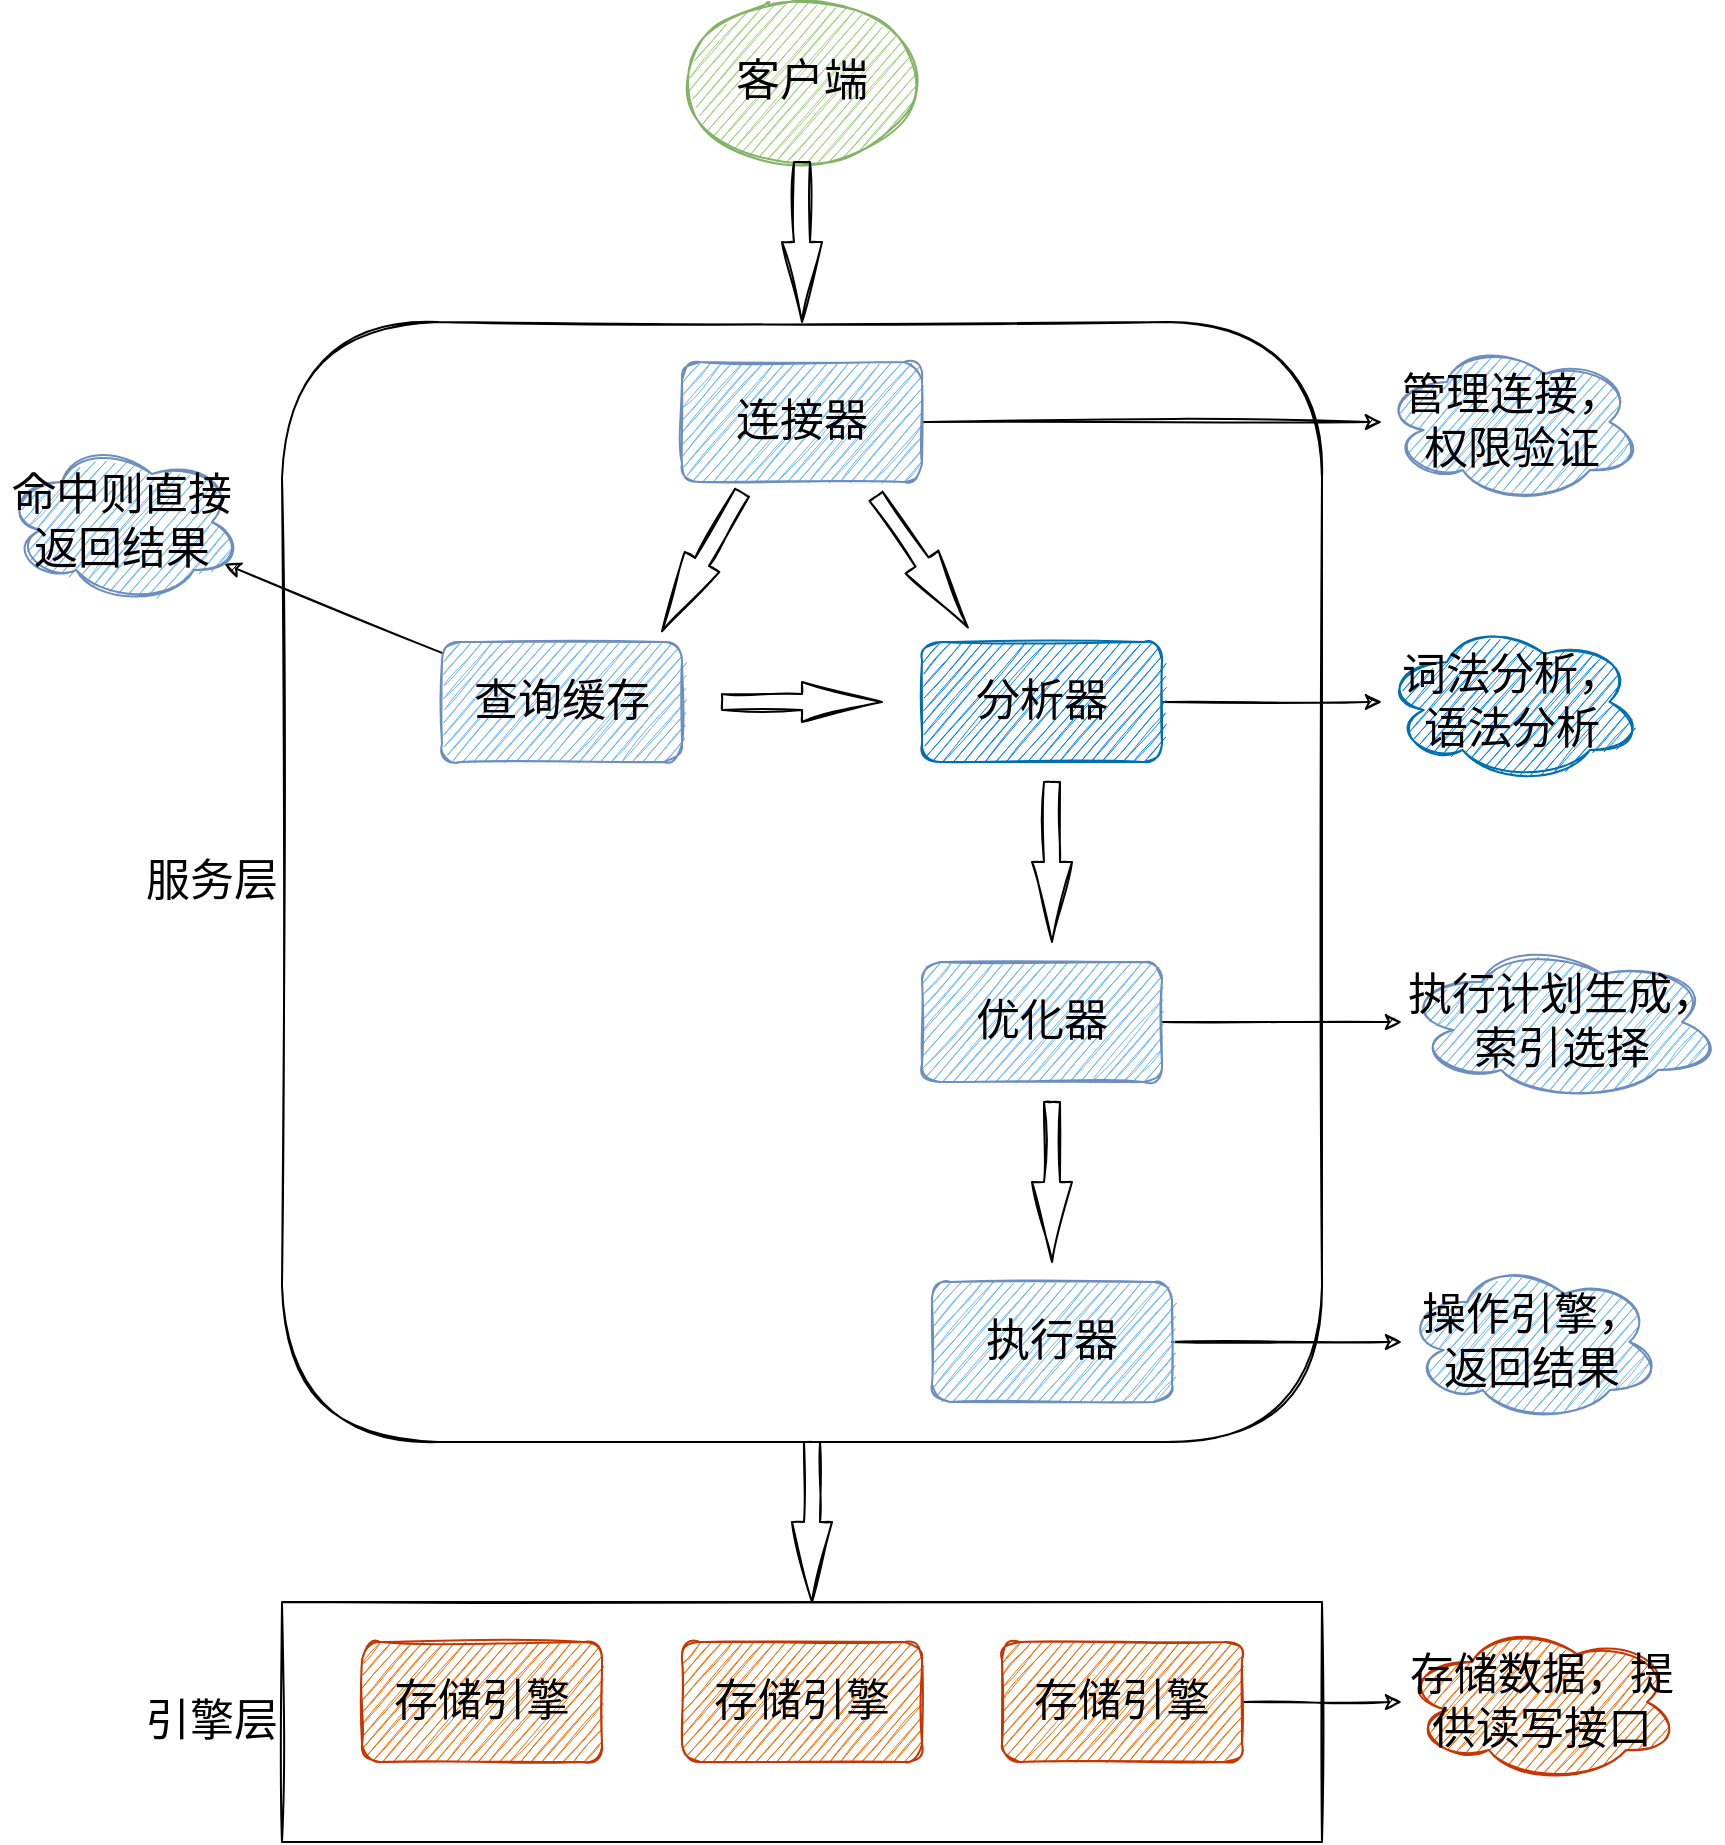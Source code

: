 <mxfile version="18.0.6" type="device"><diagram id="wFE0QG_FPsp0jaGvCLVb" name="Page-1"><mxGraphModel dx="1796" dy="610" grid="1" gridSize="10" guides="1" tooltips="1" connect="1" arrows="1" fold="1" page="1" pageScale="1" pageWidth="850" pageHeight="1100" math="0" shadow="0"><root><mxCell id="0"/><mxCell id="1" parent="0"/><mxCell id="B6tDY69jk_feC_TxPZJi-14" value="服务层" style="rounded=1;whiteSpace=wrap;html=1;glass=0;sketch=1;fontFamily=Long Cang;fontSize=22;strokeWidth=1;shadow=0;fontSource=https%3A%2F%2Ffonts.googleapis.com%2Fcss%3Ffamily%3DLong%2BCang;labelPosition=left;verticalLabelPosition=middle;align=right;verticalAlign=middle;" parent="1" vertex="1"><mxGeometry x="-660" y="200" width="520" height="560" as="geometry"/></mxCell><mxCell id="B6tDY69jk_feC_TxPZJi-3" value="客户端" style="ellipse;whiteSpace=wrap;html=1;sketch=1;fontFamily=Long Cang;fontSize=22;fillColor=#97D077;strokeColor=#82b366;fontSource=https%3A%2F%2Ffonts.googleapis.com%2Fcss%3Ffamily%3DLong%2BCang;" parent="1" vertex="1"><mxGeometry x="-460" y="40" width="120" height="80" as="geometry"/></mxCell><mxCell id="B6tDY69jk_feC_TxPZJi-33" value="" style="edgeStyle=none;rounded=0;sketch=1;orthogonalLoop=1;jettySize=auto;html=1;fontFamily=Long Cang;fontSource=https%3A%2F%2Ffonts.googleapis.com%2Fcss%3Ffamily%3DLong%2BCang;fontSize=22;fontColor=#000000;" parent="1" source="B6tDY69jk_feC_TxPZJi-5" target="B6tDY69jk_feC_TxPZJi-32" edge="1"><mxGeometry relative="1" as="geometry"/></mxCell><mxCell id="B6tDY69jk_feC_TxPZJi-5" value="连接器" style="rounded=1;whiteSpace=wrap;html=1;sketch=1;fontFamily=Long Cang;fontSize=22;fillColor=#66B2FF;strokeColor=#6c8ebf;fontSource=https%3A%2F%2Ffonts.googleapis.com%2Fcss%3Ffamily%3DLong%2BCang;" parent="1" vertex="1"><mxGeometry x="-460" y="220" width="120" height="60" as="geometry"/></mxCell><mxCell id="B6tDY69jk_feC_TxPZJi-43" value="" style="edgeStyle=none;rounded=0;sketch=1;orthogonalLoop=1;jettySize=auto;html=1;fontFamily=Long Cang;fontSource=https%3A%2F%2Ffonts.googleapis.com%2Fcss%3Ffamily%3DLong%2BCang;fontSize=22;fontColor=#000000;" parent="1" source="B6tDY69jk_feC_TxPZJi-6" target="B6tDY69jk_feC_TxPZJi-42" edge="1"><mxGeometry relative="1" as="geometry"/></mxCell><mxCell id="B6tDY69jk_feC_TxPZJi-6" value="查询缓存" style="rounded=1;whiteSpace=wrap;html=1;sketch=1;fontFamily=Long Cang;fontSize=22;fillColor=#66B2FF;strokeColor=#6c8ebf;fontSource=https%3A%2F%2Ffonts.googleapis.com%2Fcss%3Ffamily%3DLong%2BCang;" parent="1" vertex="1"><mxGeometry x="-580" y="360" width="120" height="60" as="geometry"/></mxCell><mxCell id="B6tDY69jk_feC_TxPZJi-35" value="" style="edgeStyle=none;rounded=0;sketch=1;orthogonalLoop=1;jettySize=auto;html=1;fontFamily=Long Cang;fontSource=https%3A%2F%2Ffonts.googleapis.com%2Fcss%3Ffamily%3DLong%2BCang;fontSize=22;fontColor=#000000;" parent="1" source="B6tDY69jk_feC_TxPZJi-7" target="B6tDY69jk_feC_TxPZJi-34" edge="1"><mxGeometry relative="1" as="geometry"/></mxCell><mxCell id="B6tDY69jk_feC_TxPZJi-7" value="分析器" style="rounded=1;whiteSpace=wrap;html=1;sketch=1;fontFamily=Long Cang;fontSize=22;fillColor=#007FFF;strokeColor=#006EAF;fontColor=#000000;fontSource=https%3A%2F%2Ffonts.googleapis.com%2Fcss%3Ffamily%3DLong%2BCang;" parent="1" vertex="1"><mxGeometry x="-340" y="360" width="120" height="60" as="geometry"/></mxCell><mxCell id="B6tDY69jk_feC_TxPZJi-37" value="" style="edgeStyle=none;rounded=0;sketch=1;orthogonalLoop=1;jettySize=auto;html=1;fontFamily=Long Cang;fontSource=https%3A%2F%2Ffonts.googleapis.com%2Fcss%3Ffamily%3DLong%2BCang;fontSize=22;fontColor=#000000;" parent="1" source="B6tDY69jk_feC_TxPZJi-9" target="B6tDY69jk_feC_TxPZJi-36" edge="1"><mxGeometry relative="1" as="geometry"/></mxCell><mxCell id="B6tDY69jk_feC_TxPZJi-9" value="优化器" style="rounded=1;whiteSpace=wrap;html=1;sketch=1;fontFamily=Long Cang;fontSize=22;fillColor=#66B2FF;strokeColor=#6c8ebf;fontSource=https%3A%2F%2Ffonts.googleapis.com%2Fcss%3Ffamily%3DLong%2BCang;" parent="1" vertex="1"><mxGeometry x="-340" y="520" width="120" height="60" as="geometry"/></mxCell><mxCell id="B6tDY69jk_feC_TxPZJi-39" value="" style="edgeStyle=none;rounded=0;sketch=1;orthogonalLoop=1;jettySize=auto;html=1;fontFamily=Long Cang;fontSource=https%3A%2F%2Ffonts.googleapis.com%2Fcss%3Ffamily%3DLong%2BCang;fontSize=22;fontColor=#000000;" parent="1" source="B6tDY69jk_feC_TxPZJi-10" target="B6tDY69jk_feC_TxPZJi-38" edge="1"><mxGeometry relative="1" as="geometry"/></mxCell><mxCell id="B6tDY69jk_feC_TxPZJi-10" value="执行器" style="rounded=1;whiteSpace=wrap;html=1;sketch=1;fontFamily=Long Cang;fontSize=22;fillColor=#66B2FF;strokeColor=#6c8ebf;fontSource=https%3A%2F%2Ffonts.googleapis.com%2Fcss%3Ffamily%3DLong%2BCang;" parent="1" vertex="1"><mxGeometry x="-335" y="680" width="120" height="60" as="geometry"/></mxCell><mxCell id="B6tDY69jk_feC_TxPZJi-16" value="引擎层" style="rounded=0;whiteSpace=wrap;html=1;shadow=0;glass=0;sketch=1;fontFamily=Long Cang;fontSize=22;fontColor=#000000;strokeWidth=1;fillColor=#FFFFFF;fontSource=https%3A%2F%2Ffonts.googleapis.com%2Fcss%3Ffamily%3DLong%2BCang;labelPosition=left;verticalLabelPosition=middle;align=right;verticalAlign=middle;" parent="1" vertex="1"><mxGeometry x="-660" y="840" width="520" height="120" as="geometry"/></mxCell><mxCell id="B6tDY69jk_feC_TxPZJi-17" value="存储引擎" style="rounded=1;whiteSpace=wrap;html=1;sketch=1;fontFamily=Long Cang;fontSize=22;fillColor=#fa6800;strokeColor=#C73500;fontColor=#000000;fontSource=https%3A%2F%2Ffonts.googleapis.com%2Fcss%3Ffamily%3DLong%2BCang;" parent="1" vertex="1"><mxGeometry x="-620" y="860" width="120" height="60" as="geometry"/></mxCell><mxCell id="B6tDY69jk_feC_TxPZJi-18" value="存储引擎" style="rounded=1;whiteSpace=wrap;html=1;sketch=1;fontFamily=Long Cang;fontSize=22;fillColor=#fa6800;strokeColor=#C73500;fontColor=#000000;fontSource=https%3A%2F%2Ffonts.googleapis.com%2Fcss%3Ffamily%3DLong%2BCang;" parent="1" vertex="1"><mxGeometry x="-460" y="860" width="120" height="60" as="geometry"/></mxCell><mxCell id="B6tDY69jk_feC_TxPZJi-41" value="" style="edgeStyle=none;rounded=0;sketch=1;orthogonalLoop=1;jettySize=auto;html=1;fontFamily=Long Cang;fontSource=https%3A%2F%2Ffonts.googleapis.com%2Fcss%3Ffamily%3DLong%2BCang;fontSize=22;fontColor=#000000;" parent="1" source="B6tDY69jk_feC_TxPZJi-19" target="B6tDY69jk_feC_TxPZJi-40" edge="1"><mxGeometry relative="1" as="geometry"/></mxCell><mxCell id="B6tDY69jk_feC_TxPZJi-19" value="存储引擎" style="rounded=1;whiteSpace=wrap;html=1;sketch=1;fontFamily=Long Cang;fontSize=22;fillColor=#fa6800;strokeColor=#C73500;fontColor=#000000;fontSource=https%3A%2F%2Ffonts.googleapis.com%2Fcss%3Ffamily%3DLong%2BCang;" parent="1" vertex="1"><mxGeometry x="-300" y="860" width="120" height="60" as="geometry"/></mxCell><mxCell id="B6tDY69jk_feC_TxPZJi-20" value="" style="html=1;shadow=0;dashed=0;align=center;verticalAlign=middle;shape=mxgraph.arrows2.arrow;dy=0.6;dx=40;flipH=1;notch=0;rounded=1;glass=0;sketch=1;fontFamily=Long Cang;fontSize=22;strokeWidth=1;rotation=-60;fillColor=none;fontSource=https%3A%2F%2Ffonts.googleapis.com%2Fcss%3Ffamily%3DLong%2BCang;" parent="1" vertex="1"><mxGeometry x="-490" y="310" width="80" height="20" as="geometry"/></mxCell><mxCell id="B6tDY69jk_feC_TxPZJi-23" value="" style="html=1;shadow=0;dashed=0;align=center;verticalAlign=middle;shape=mxgraph.arrows2.arrow;dy=0.6;dx=40;flipH=1;notch=0;rounded=1;glass=0;sketch=1;fontFamily=Long Cang;fontSize=22;strokeWidth=1;rotation=-125;fillColor=none;fontSource=https%3A%2F%2Ffonts.googleapis.com%2Fcss%3Ffamily%3DLong%2BCang;" parent="1" vertex="1"><mxGeometry x="-380" y="310" width="80" height="20" as="geometry"/></mxCell><mxCell id="B6tDY69jk_feC_TxPZJi-25" value="" style="html=1;shadow=0;dashed=0;align=center;verticalAlign=middle;shape=mxgraph.arrows2.arrow;dy=0.6;dx=40;flipH=1;notch=0;rounded=1;glass=0;sketch=1;fontFamily=Long Cang;fontSize=22;strokeWidth=1;rotation=-90;fillColor=none;fontSource=https%3A%2F%2Ffonts.googleapis.com%2Fcss%3Ffamily%3DLong%2BCang;" parent="1" vertex="1"><mxGeometry x="-315" y="460" width="80" height="20" as="geometry"/></mxCell><mxCell id="B6tDY69jk_feC_TxPZJi-26" value="" style="html=1;shadow=0;dashed=0;align=center;verticalAlign=middle;shape=mxgraph.arrows2.arrow;dy=0.6;dx=40;flipH=1;notch=0;rounded=1;glass=0;sketch=1;fontFamily=Long Cang;fontSize=22;strokeWidth=1;rotation=-90;fillColor=none;fontSource=https%3A%2F%2Ffonts.googleapis.com%2Fcss%3Ffamily%3DLong%2BCang;" parent="1" vertex="1"><mxGeometry x="-315" y="620" width="80" height="20" as="geometry"/></mxCell><mxCell id="B6tDY69jk_feC_TxPZJi-29" value="" style="html=1;shadow=0;dashed=0;align=center;verticalAlign=middle;shape=mxgraph.arrows2.arrow;dy=0.6;dx=40;flipH=1;notch=0;rounded=1;glass=0;sketch=1;fontFamily=Long Cang;fontSize=22;strokeWidth=1;rotation=-90;fillColor=none;fontSource=https%3A%2F%2Ffonts.googleapis.com%2Fcss%3Ffamily%3DLong%2BCang;" parent="1" vertex="1"><mxGeometry x="-440" y="150" width="80" height="20" as="geometry"/></mxCell><mxCell id="B6tDY69jk_feC_TxPZJi-30" value="" style="html=1;shadow=0;dashed=0;align=center;verticalAlign=middle;shape=mxgraph.arrows2.arrow;dy=0.6;dx=40;flipH=1;notch=0;rounded=1;glass=0;sketch=1;fontFamily=Long Cang;fontSize=22;strokeWidth=1;rotation=-90;fillColor=none;fontSource=https%3A%2F%2Ffonts.googleapis.com%2Fcss%3Ffamily%3DLong%2BCang;" parent="1" vertex="1"><mxGeometry x="-435" y="790" width="80" height="20" as="geometry"/></mxCell><mxCell id="B6tDY69jk_feC_TxPZJi-32" value="管理连接，权限验证" style="ellipse;shape=cloud;whiteSpace=wrap;html=1;fontSize=22;fontFamily=Long Cang;fillColor=#66B2FF;strokeColor=#6c8ebf;rounded=1;sketch=1;fontSource=https%3A%2F%2Ffonts.googleapis.com%2Fcss%3Ffamily%3DLong%2BCang;" parent="1" vertex="1"><mxGeometry x="-110" y="210" width="130" height="80" as="geometry"/></mxCell><mxCell id="B6tDY69jk_feC_TxPZJi-34" value="词法分析，语法分析" style="ellipse;shape=cloud;whiteSpace=wrap;html=1;fontSize=22;fontFamily=Long Cang;fillColor=#007FFF;strokeColor=#006EAF;fontColor=#000000;rounded=1;sketch=1;fontSource=https%3A%2F%2Ffonts.googleapis.com%2Fcss%3Ffamily%3DLong%2BCang;" parent="1" vertex="1"><mxGeometry x="-110" y="350" width="130" height="80" as="geometry"/></mxCell><mxCell id="B6tDY69jk_feC_TxPZJi-36" value="执行计划生成，索引选择" style="ellipse;shape=cloud;whiteSpace=wrap;html=1;fontSize=22;fontFamily=Long Cang;fillColor=#66B2FF;strokeColor=#6c8ebf;rounded=1;sketch=1;fontSource=https%3A%2F%2Ffonts.googleapis.com%2Fcss%3Ffamily%3DLong%2BCang;" parent="1" vertex="1"><mxGeometry x="-100" y="510" width="160" height="80" as="geometry"/></mxCell><mxCell id="B6tDY69jk_feC_TxPZJi-38" value="操作引擎，返回结果" style="ellipse;shape=cloud;whiteSpace=wrap;html=1;fontSize=22;fontFamily=Long Cang;fillColor=#66B2FF;strokeColor=#6c8ebf;rounded=1;sketch=1;fontSource=https%3A%2F%2Ffonts.googleapis.com%2Fcss%3Ffamily%3DLong%2BCang;" parent="1" vertex="1"><mxGeometry x="-100" y="670" width="130" height="80" as="geometry"/></mxCell><mxCell id="B6tDY69jk_feC_TxPZJi-40" value="存储数据，提供读写接口" style="ellipse;shape=cloud;whiteSpace=wrap;html=1;fontSize=22;fontFamily=Long Cang;fillColor=#fa6800;strokeColor=#C73500;fontColor=#000000;rounded=1;sketch=1;fontSource=https%3A%2F%2Ffonts.googleapis.com%2Fcss%3Ffamily%3DLong%2BCang;" parent="1" vertex="1"><mxGeometry x="-100" y="850" width="140" height="80" as="geometry"/></mxCell><mxCell id="B6tDY69jk_feC_TxPZJi-42" value="命中则直接返回结果" style="ellipse;shape=cloud;whiteSpace=wrap;html=1;fontSize=22;fontFamily=Long Cang;fillColor=#66B2FF;strokeColor=#6c8ebf;rounded=1;sketch=1;fontSource=https%3A%2F%2Ffonts.googleapis.com%2Fcss%3Ffamily%3DLong%2BCang;" parent="1" vertex="1"><mxGeometry x="-800" y="260" width="120" height="80" as="geometry"/></mxCell><mxCell id="mOsecFSZT7E5mNb0qAOC-5" value="" style="html=1;shadow=0;dashed=0;align=center;verticalAlign=middle;shape=mxgraph.arrows2.arrow;dy=0.6;dx=40;flipH=1;notch=0;rounded=1;glass=0;sketch=1;fontFamily=Long Cang;fontSize=22;strokeWidth=1;rotation=-180;fillColor=none;fontSource=https%3A%2F%2Ffonts.googleapis.com%2Fcss%3Ffamily%3DLong%2BCang;" parent="1" vertex="1"><mxGeometry x="-440" y="380" width="80" height="20" as="geometry"/></mxCell></root></mxGraphModel></diagram></mxfile>